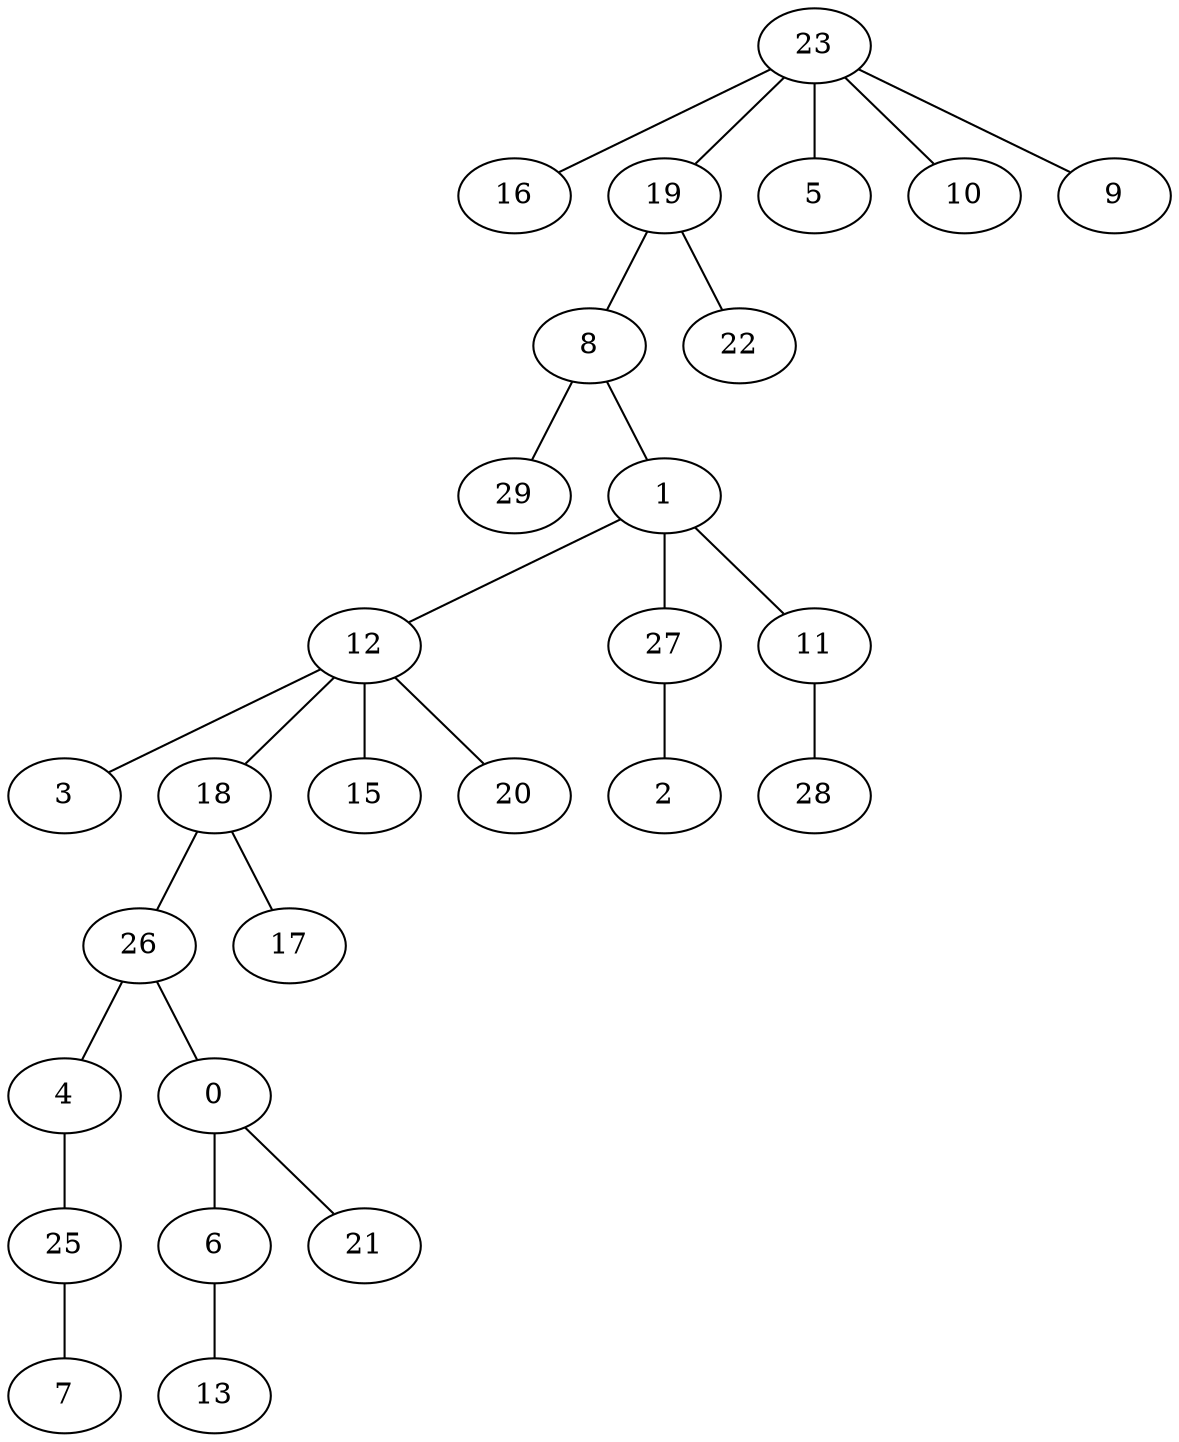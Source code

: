 graph G {
"16";
"19";
"6";
"25";
"5";
"7";
"26";
"17";
"21";
"3";
"4";
"13";
"29";
"18";
"28";
"12";
"27";
"11";
"10";
"15";
"2";
"9";
"1";
"23";
"8";
"20";
"0";
"22";
    "27" -- "2";
    "11" -- "28";
    "4" -- "25";
    "6" -- "13";
    "1" -- "12";
    "18" -- "17";
    "23" -- "16";
    "12" -- "15";
    "12" -- "3";
    "26" -- "4";
    "0" -- "6";
    "12" -- "20";
    "0" -- "21";
    "12" -- "18";
    "1" -- "11";
    "8" -- "1";
    "26" -- "0";
    "1" -- "27";
    "23" -- "9";
    "23" -- "10";
    "19" -- "22";
    "23" -- "5";
    "8" -- "29";
    "23" -- "19";
    "19" -- "8";
    "25" -- "7";
    "18" -- "26";
}
